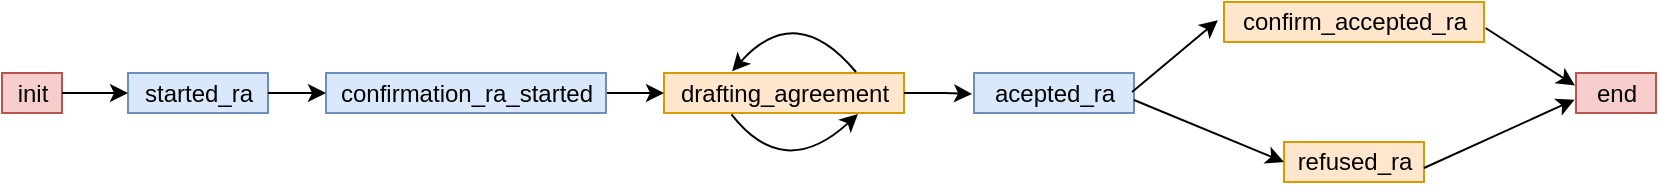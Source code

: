 <mxfile version="14.9.7" type="device"><diagram id="C2fSY1v2SiZeoUbDoYyL" name="Page-1"><mxGraphModel dx="1583" dy="703" grid="1" gridSize="10" guides="1" tooltips="1" connect="1" arrows="1" fold="1" page="1" pageScale="1" pageWidth="1169" pageHeight="827" math="0" shadow="0"><root><mxCell id="0"/><mxCell id="1" parent="0"/><mxCell id="UJEGGlrYhEfuyD7Dv8W8-1" value="drafting_agreement" style="text;html=1;align=center;verticalAlign=middle;resizable=0;points=[];autosize=1;strokeColor=#d79b00;fillColor=#ffe6cc;" parent="1" vertex="1"><mxGeometry x="521" y="235.5" width="120" height="20" as="geometry"/></mxCell><mxCell id="UJEGGlrYhEfuyD7Dv8W8-2" value="init" style="text;html=1;align=center;verticalAlign=middle;resizable=0;points=[];autosize=1;strokeColor=#b85450;fillColor=#f8cecc;" parent="1" vertex="1"><mxGeometry x="190" y="235.5" width="30" height="20" as="geometry"/></mxCell><mxCell id="UJEGGlrYhEfuyD7Dv8W8-3" value="started_ra" style="text;html=1;align=center;verticalAlign=middle;resizable=0;points=[];autosize=1;fillColor=#dae8fc;strokeColor=#6c8ebf;" parent="1" vertex="1"><mxGeometry x="253" y="235.5" width="70" height="20" as="geometry"/></mxCell><mxCell id="rcHqzNUh0UrlzgU6pwlb-15" style="edgeStyle=orthogonalEdgeStyle;rounded=0;orthogonalLoop=1;jettySize=auto;html=1;" parent="1" source="UJEGGlrYhEfuyD7Dv8W8-2" target="UJEGGlrYhEfuyD7Dv8W8-3" edge="1"><mxGeometry x="190" y="199" as="geometry"/></mxCell><mxCell id="rcHqzNUh0UrlzgU6pwlb-16" style="edgeStyle=orthogonalEdgeStyle;rounded=0;orthogonalLoop=1;jettySize=auto;html=1;" parent="1" source="UJEGGlrYhEfuyD7Dv8W8-4" target="UJEGGlrYhEfuyD7Dv8W8-1" edge="1"><mxGeometry x="190" y="199" as="geometry"/></mxCell><mxCell id="UJEGGlrYhEfuyD7Dv8W8-4" value="confirmation_ra_started" style="text;html=1;align=center;verticalAlign=middle;resizable=0;points=[];autosize=1;strokeColor=#6c8ebf;fillColor=#dae8fc;" parent="1" vertex="1"><mxGeometry x="352" y="235.5" width="140" height="20" as="geometry"/></mxCell><mxCell id="rcHqzNUh0UrlzgU6pwlb-12" style="edgeStyle=orthogonalEdgeStyle;rounded=0;orthogonalLoop=1;jettySize=auto;html=1;" parent="1" source="UJEGGlrYhEfuyD7Dv8W8-3" target="UJEGGlrYhEfuyD7Dv8W8-4" edge="1"><mxGeometry x="190" y="199" as="geometry"/></mxCell><mxCell id="UJEGGlrYhEfuyD7Dv8W8-8" value="confirm_accepted_ra" style="text;html=1;align=center;verticalAlign=middle;resizable=0;points=[];autosize=1;strokeColor=#d79b00;fillColor=#ffe6cc;" parent="1" vertex="1"><mxGeometry x="801" y="200" width="130" height="20" as="geometry"/></mxCell><mxCell id="UJEGGlrYhEfuyD7Dv8W8-12" value="acepted_ra" style="text;html=1;align=center;verticalAlign=middle;resizable=0;points=[];autosize=1;strokeColor=#6c8ebf;fillColor=#dae8fc;" parent="1" vertex="1"><mxGeometry x="676" y="235.5" width="80" height="20" as="geometry"/></mxCell><mxCell id="hafq-Gr6UXvVTQVAioO9-1" style="edgeStyle=orthogonalEdgeStyle;rounded=0;orthogonalLoop=1;jettySize=auto;html=1;entryX=-0.012;entryY=0.525;entryDx=0;entryDy=0;entryPerimeter=0;" parent="1" source="UJEGGlrYhEfuyD7Dv8W8-1" target="UJEGGlrYhEfuyD7Dv8W8-12" edge="1"><mxGeometry x="190" y="199" as="geometry"/></mxCell><mxCell id="rcHqzNUh0UrlzgU6pwlb-18" style="edgeStyle=none;rounded=0;orthogonalLoop=1;jettySize=auto;html=1;entryX=-0.024;entryY=0.458;entryDx=0;entryDy=0;entryPerimeter=0;exitX=0.988;exitY=0.475;exitDx=0;exitDy=0;exitPerimeter=0;" parent="1" source="UJEGGlrYhEfuyD7Dv8W8-12" target="UJEGGlrYhEfuyD7Dv8W8-8" edge="1"><mxGeometry x="190" y="199" as="geometry"><mxPoint x="606" y="210" as="sourcePoint"/></mxGeometry></mxCell><mxCell id="rcHqzNUh0UrlzgU6pwlb-6" style="orthogonalLoop=1;jettySize=auto;html=1;curved=1;sourcePerimeterSpacing=5;targetPerimeterSpacing=5;startArrow=classic;startFill=1;endArrow=none;endFill=0;exitX=0.292;exitY=0.008;exitDx=0;exitDy=0;exitPerimeter=0;" parent="1" edge="1"><mxGeometry x="190" y="199" as="geometry"><Array as="points"><mxPoint x="587" y="199"/></Array><mxPoint x="555.04" y="234.66" as="sourcePoint"/><mxPoint x="617" y="235" as="targetPoint"/></mxGeometry></mxCell><mxCell id="rcHqzNUh0UrlzgU6pwlb-19" value="refused_ra" style="text;html=1;align=center;verticalAlign=middle;resizable=0;points=[];autosize=1;strokeColor=#d79b00;fillColor=#ffe6cc;" parent="1" vertex="1"><mxGeometry x="831" y="270" width="70" height="20" as="geometry"/></mxCell><mxCell id="rcHqzNUh0UrlzgU6pwlb-20" style="edgeStyle=none;rounded=0;orthogonalLoop=1;jettySize=auto;html=1;entryX=0;entryY=0.5;entryDx=0;entryDy=0;entryPerimeter=0;" parent="1" target="rcHqzNUh0UrlzgU6pwlb-19" edge="1"><mxGeometry x="190" y="199" as="geometry"><mxPoint x="756" y="249" as="sourcePoint"/><mxPoint x="678.36" y="209.16" as="targetPoint"/></mxGeometry></mxCell><mxCell id="rcHqzNUh0UrlzgU6pwlb-27" value="end" style="text;html=1;align=center;verticalAlign=middle;resizable=0;points=[];autosize=1;strokeColor=#b85450;fillColor=#f8cecc;" parent="1" vertex="1"><mxGeometry x="977" y="235.5" width="40" height="20" as="geometry"/></mxCell><mxCell id="hafq-Gr6UXvVTQVAioO9-3" style="edgeStyle=none;rounded=0;orthogonalLoop=1;jettySize=auto;html=1;exitX=1.006;exitY=0.65;exitDx=0;exitDy=0;exitPerimeter=0;entryX=-0.013;entryY=0.313;entryDx=0;entryDy=0;entryPerimeter=0;" parent="1" source="UJEGGlrYhEfuyD7Dv8W8-8" target="rcHqzNUh0UrlzgU6pwlb-27" edge="1"><mxGeometry x="190" y="199" as="geometry"><mxPoint x="765.04" y="255" as="sourcePoint"/><mxPoint x="975" y="245" as="targetPoint"/></mxGeometry></mxCell><mxCell id="hafq-Gr6UXvVTQVAioO9-4" style="edgeStyle=none;rounded=0;orthogonalLoop=1;jettySize=auto;html=1;exitX=1;exitY=0.65;exitDx=0;exitDy=0;exitPerimeter=0;entryX=-0.017;entryY=0.666;entryDx=0;entryDy=0;entryPerimeter=0;" parent="1" source="rcHqzNUh0UrlzgU6pwlb-19" target="rcHqzNUh0UrlzgU6pwlb-27" edge="1"><mxGeometry x="190" y="199" as="geometry"><mxPoint x="976.96" y="223" as="sourcePoint"/><mxPoint x="975" y="247" as="targetPoint"/></mxGeometry></mxCell><mxCell id="hafq-Gr6UXvVTQVAioO9-6" value="" style="curved=1;endArrow=classic;html=1;exitX=0.281;exitY=1.034;exitDx=0;exitDy=0;exitPerimeter=0;" parent="1" source="UJEGGlrYhEfuyD7Dv8W8-1" edge="1"><mxGeometry x="190" y="199" width="50" height="50" as="geometry"><mxPoint x="698" y="230" as="sourcePoint"/><mxPoint x="618" y="256" as="targetPoint"/><Array as="points"><mxPoint x="581" y="290"/></Array></mxGeometry></mxCell></root></mxGraphModel></diagram></mxfile>